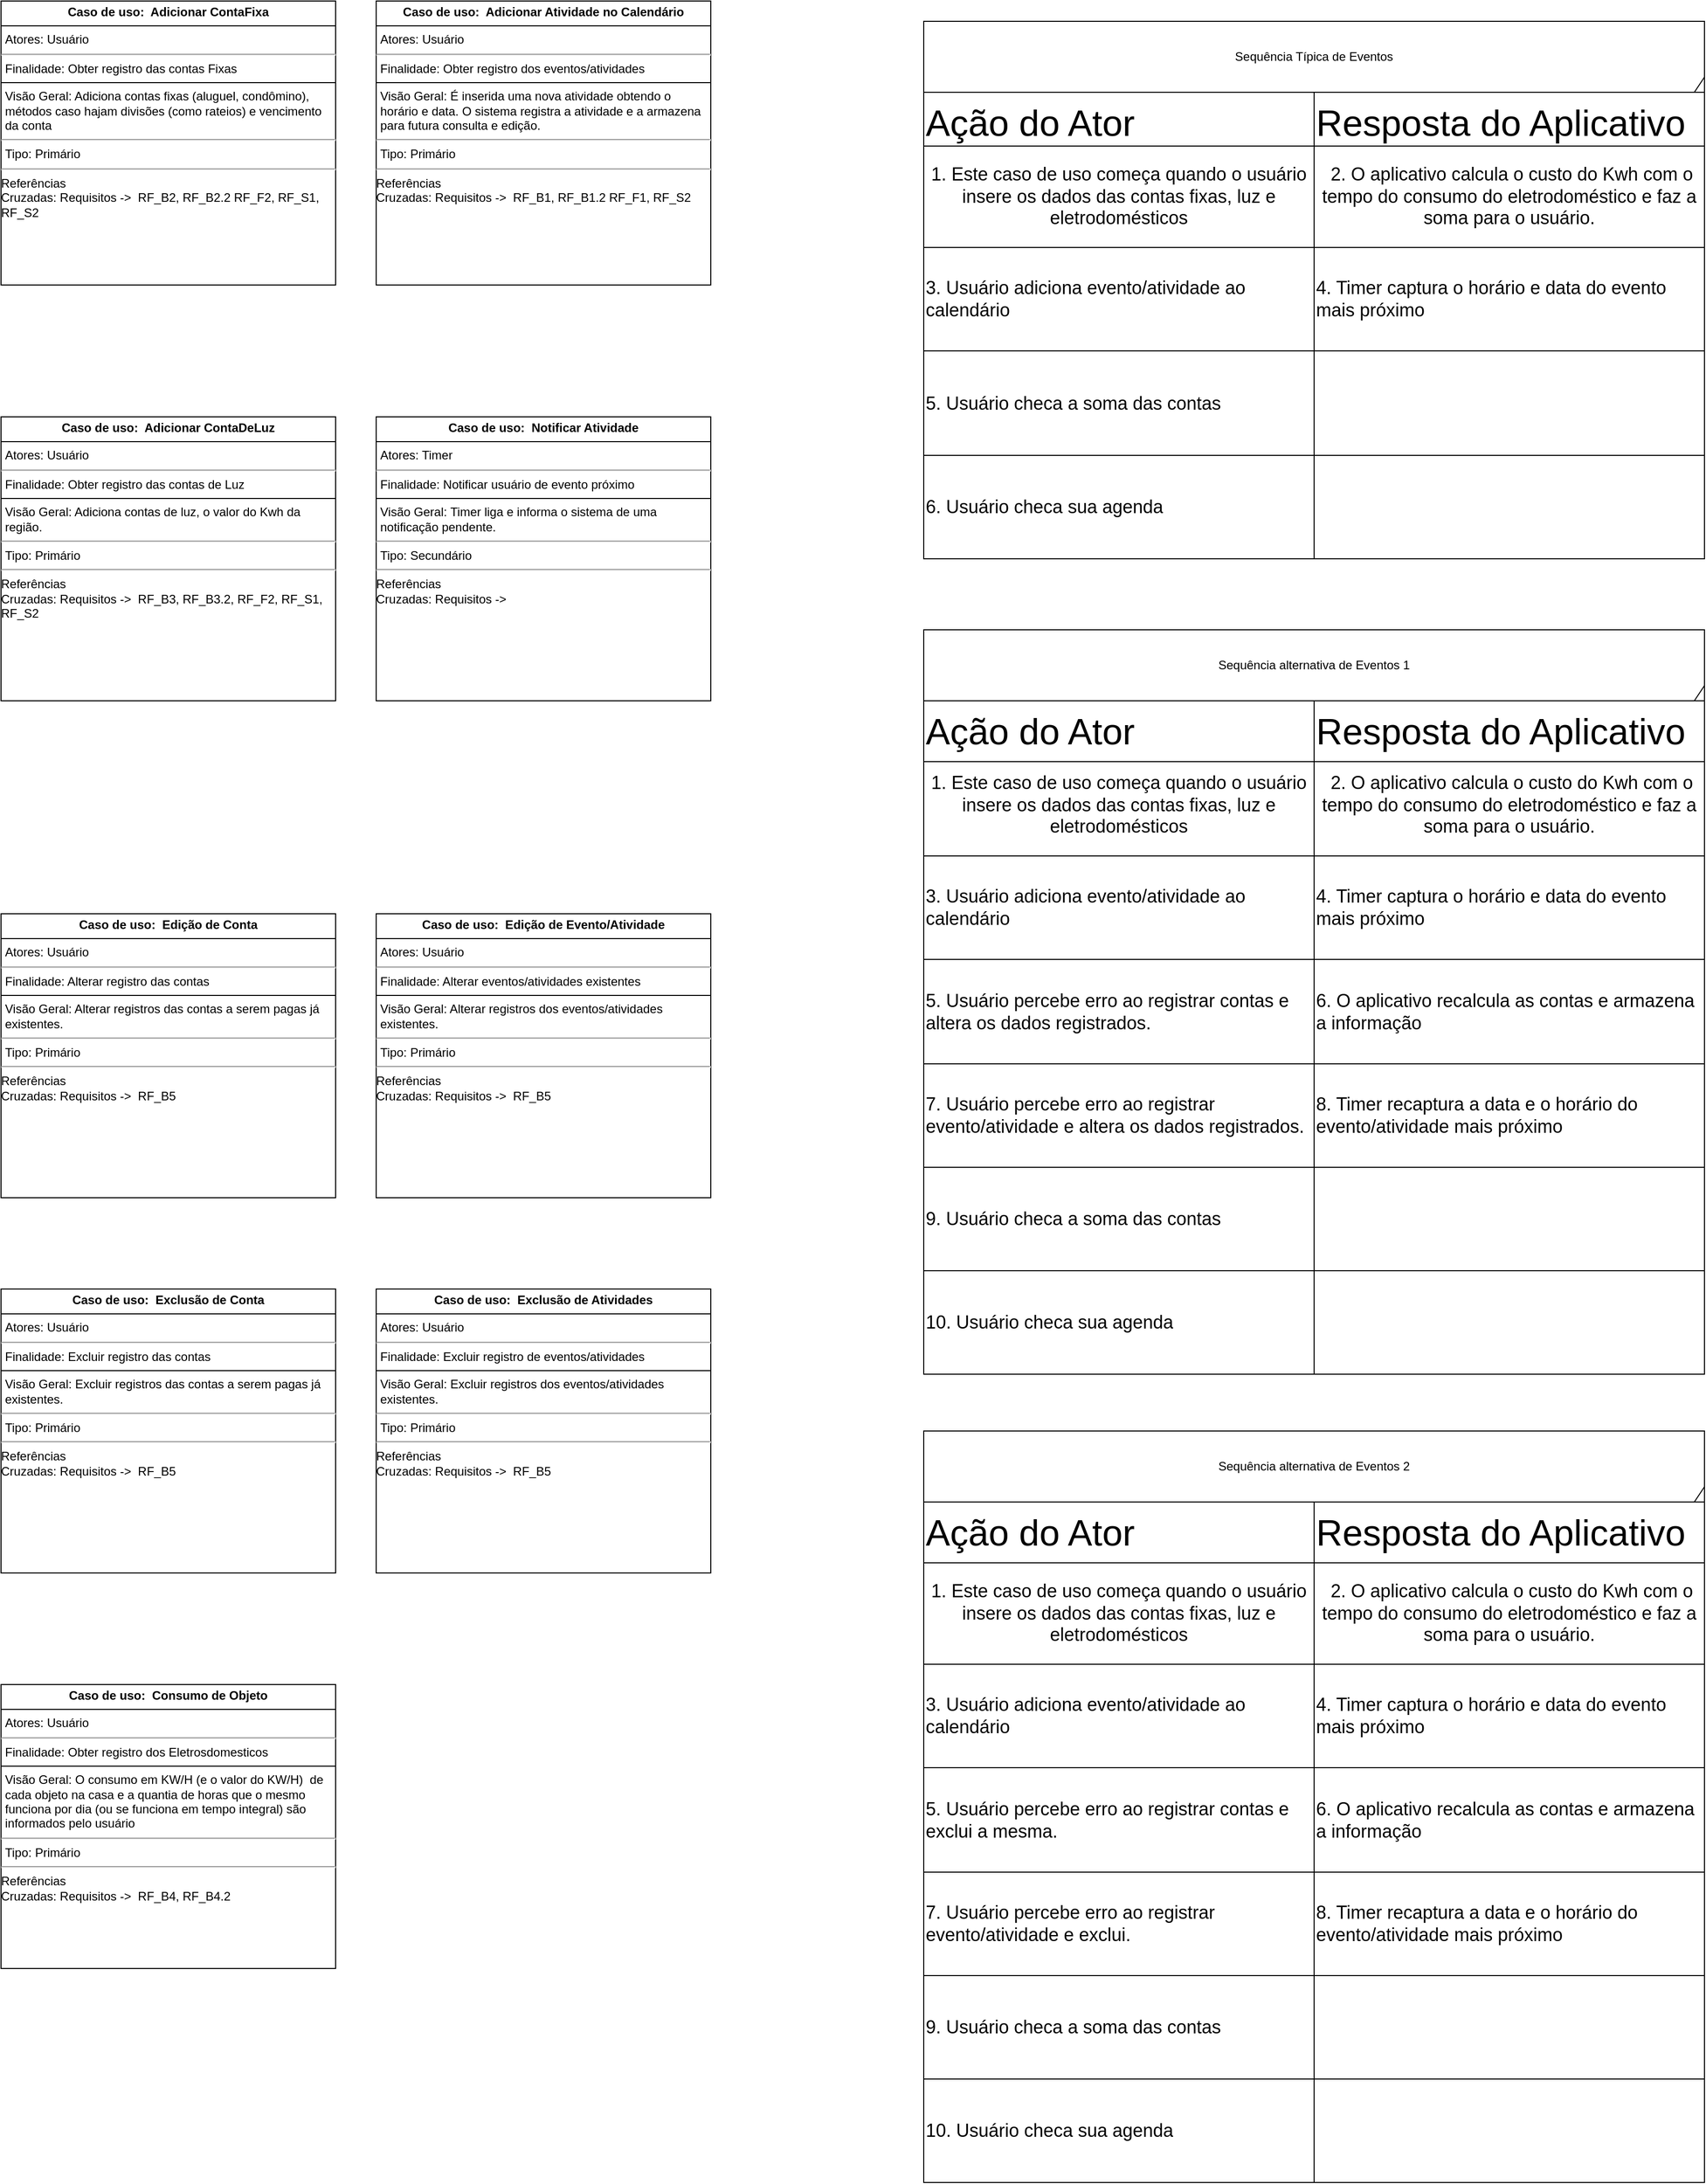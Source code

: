 <mxfile version="27.0.3">
  <diagram name="Página-1" id="kK9Q5x7Ul4syOyAzXMhQ">
    <mxGraphModel dx="1979" dy="1191" grid="1" gridSize="10" guides="1" tooltips="1" connect="1" arrows="1" fold="1" page="1" pageScale="1" pageWidth="1920" pageHeight="1200" math="0" shadow="0">
      <root>
        <mxCell id="0" />
        <mxCell id="1" parent="0" />
        <mxCell id="czN3PmELxrrif3z_Lymv-1" value="&lt;p style=&quot;margin:0px;margin-top:4px;text-align:center;&quot;&gt;&lt;b&gt;Caso de uso:&amp;nbsp; Exclusão de Atividades&lt;/b&gt;&lt;/p&gt;&lt;hr size=&quot;1&quot; style=&quot;border-style:solid;&quot;&gt;&lt;p style=&quot;margin:0px;margin-left:4px;&quot;&gt;Atores: Usuário&lt;/p&gt;&lt;hr id=&quot;null&quot;&gt;&lt;p style=&quot;margin:0px;margin-left:4px;&quot;&gt;Finalidade: Excluir registro de eventos/atividades&lt;/p&gt;&lt;hr size=&quot;1&quot; style=&quot;border-style:solid;&quot;&gt;&lt;p style=&quot;margin:0px;margin-left:4px;&quot;&gt;Visão Geral: Excluir&amp;nbsp;&lt;span style=&quot;background-color: transparent; color: light-dark(rgb(0, 0, 0), rgb(255, 255, 255));&quot;&gt;registros dos eventos/atividades existentes.&lt;/span&gt;&lt;/p&gt;&lt;hr id=&quot;null&quot;&gt;&lt;p style=&quot;margin:0px;margin-left:4px;&quot;&gt;Tipo: Primário&lt;/p&gt;&lt;hr id=&quot;null&quot;&gt;&lt;div&gt;Referências &lt;br&gt;Cruzadas: Requisitos -&amp;gt;&amp;nbsp; RF_B5&lt;/div&gt;&lt;div&gt;&lt;br&gt;&lt;/div&gt;" style="verticalAlign=top;align=left;overflow=fill;html=1;whiteSpace=wrap;" parent="1" vertex="1">
          <mxGeometry x="460" y="1340" width="330" height="280" as="geometry" />
        </mxCell>
        <mxCell id="czN3PmELxrrif3z_Lymv-2" value="&lt;p style=&quot;margin:0px;margin-top:4px;text-align:center;&quot;&gt;&lt;b&gt;Caso de uso:&amp;nbsp; Adicionar ContaFixa&lt;/b&gt;&lt;/p&gt;&lt;hr size=&quot;1&quot; style=&quot;border-style:solid;&quot;&gt;&lt;p style=&quot;margin:0px;margin-left:4px;&quot;&gt;Atores: Usuário&lt;/p&gt;&lt;hr id=&quot;null&quot;&gt;&lt;p style=&quot;margin:0px;margin-left:4px;&quot;&gt;Finalidade: Obter registro das contas Fixas&lt;/p&gt;&lt;hr size=&quot;1&quot; style=&quot;border-style:solid;&quot;&gt;&lt;p style=&quot;margin:0px;margin-left:4px;&quot;&gt;Visão Geral: Adiciona contas fixas (aluguel, condômino), métodos caso hajam divisões (como rateios) e vencimento da conta&lt;/p&gt;&lt;hr id=&quot;null&quot;&gt;&lt;p style=&quot;margin:0px;margin-left:4px;&quot;&gt;Tipo: Primário&lt;/p&gt;&lt;hr id=&quot;null&quot;&gt;&lt;div&gt;Referências &lt;br&gt;Cruzadas: Requisitos -&amp;gt;&amp;nbsp; RF_B2, RF_B2.2 RF_F2, RF_S1, RF_S2&lt;/div&gt;&lt;div&gt;&lt;br&gt;&lt;/div&gt;" style="verticalAlign=top;align=left;overflow=fill;html=1;whiteSpace=wrap;" parent="1" vertex="1">
          <mxGeometry x="90" y="70" width="330" height="280" as="geometry" />
        </mxCell>
        <mxCell id="czN3PmELxrrif3z_Lymv-3" value="&lt;p style=&quot;margin:0px;margin-top:4px;text-align:center;&quot;&gt;&lt;b&gt;Caso de uso:&amp;nbsp; Adicionar Atividade no Calendário&lt;/b&gt;&lt;/p&gt;&lt;hr size=&quot;1&quot; style=&quot;border-style:solid;&quot;&gt;&lt;p style=&quot;margin:0px;margin-left:4px;&quot;&gt;Atores: Usuário&lt;/p&gt;&lt;hr id=&quot;null&quot;&gt;&lt;p style=&quot;margin:0px;margin-left:4px;&quot;&gt;Finalidade: Obter registro dos eventos/atividades&lt;/p&gt;&lt;hr size=&quot;1&quot; style=&quot;border-style:solid;&quot;&gt;&lt;p style=&quot;margin:0px;margin-left:4px;&quot;&gt;Visão Geral:&amp;nbsp;&lt;span style=&quot;background-color: transparent; color: light-dark(rgb(0, 0, 0), rgb(255, 255, 255));&quot;&gt;É inserida uma nova atividade obtendo o horário e data. O sistema registra a atividade e a armazena para futura consulta e edição.&lt;/span&gt;&lt;/p&gt;&lt;hr id=&quot;null&quot;&gt;&lt;p style=&quot;margin:0px;margin-left:4px;&quot;&gt;Tipo: Primário&lt;/p&gt;&lt;hr id=&quot;null&quot;&gt;&lt;div&gt;Referências &lt;br&gt;Cruzadas: Requisitos -&amp;gt;&amp;nbsp; RF_B1, RF_B1.2 RF_F1, RF_S2&lt;/div&gt;&lt;div&gt;&lt;br&gt;&lt;/div&gt;" style="verticalAlign=top;align=left;overflow=fill;html=1;whiteSpace=wrap;" parent="1" vertex="1">
          <mxGeometry x="460" y="70" width="330" height="280" as="geometry" />
        </mxCell>
        <mxCell id="czN3PmELxrrif3z_Lymv-4" value="&lt;p style=&quot;margin:0px;margin-top:4px;text-align:center;&quot;&gt;&lt;b&gt;Caso de uso:&amp;nbsp; Adicionar ContaDeLuz&lt;/b&gt;&lt;/p&gt;&lt;hr size=&quot;1&quot; style=&quot;border-style:solid;&quot;&gt;&lt;p style=&quot;margin:0px;margin-left:4px;&quot;&gt;Atores: Usuário&lt;/p&gt;&lt;hr id=&quot;null&quot;&gt;&lt;p style=&quot;margin:0px;margin-left:4px;&quot;&gt;Finalidade: Obter registro das contas de Luz&lt;/p&gt;&lt;hr size=&quot;1&quot; style=&quot;border-style:solid;&quot;&gt;&lt;p style=&quot;margin:0px;margin-left:4px;&quot;&gt;Visão Geral: Adiciona contas de luz, o valor do Kwh da região.&lt;/p&gt;&lt;hr id=&quot;null&quot;&gt;&lt;p style=&quot;margin:0px;margin-left:4px;&quot;&gt;Tipo: Primário&lt;/p&gt;&lt;hr id=&quot;null&quot;&gt;&lt;div&gt;Referências &lt;br&gt;Cruzadas: Requisitos -&amp;gt;&amp;nbsp; RF_B3, RF_B3.2, RF_F2, RF_S1, RF_S2&lt;/div&gt;&lt;div&gt;&lt;br&gt;&lt;/div&gt;" style="verticalAlign=top;align=left;overflow=fill;html=1;whiteSpace=wrap;" parent="1" vertex="1">
          <mxGeometry x="90" y="480" width="330" height="280" as="geometry" />
        </mxCell>
        <mxCell id="czN3PmELxrrif3z_Lymv-5" value="&lt;p style=&quot;margin:0px;margin-top:4px;text-align:center;&quot;&gt;&lt;b&gt;Caso de uso:&amp;nbsp; Consumo de Objeto&lt;/b&gt;&lt;/p&gt;&lt;hr size=&quot;1&quot; style=&quot;border-style:solid;&quot;&gt;&lt;p style=&quot;margin:0px;margin-left:4px;&quot;&gt;Atores: Usuário&lt;/p&gt;&lt;hr id=&quot;null&quot;&gt;&lt;p style=&quot;margin:0px;margin-left:4px;&quot;&gt;Finalidade: Obter registro dos Eletrosdomesticos&lt;/p&gt;&lt;hr size=&quot;1&quot; style=&quot;border-style:solid;&quot;&gt;&lt;p style=&quot;margin:0px;margin-left:4px;&quot;&gt;Visão Geral:&lt;span style=&quot;background-color: transparent; color: light-dark(rgb(0, 0, 0), rgb(255, 255, 255));&quot;&gt;&amp;nbsp;&lt;/span&gt;&lt;span style=&quot;background-color: transparent; color: light-dark(rgb(0, 0, 0), rgb(255, 255, 255));&quot;&gt;O consumo em KW/H (e o valor do KW/H)&amp;nbsp; de cada objeto na casa e a quantia de horas que o mesmo funciona por dia (ou se funciona em tempo integral) são informados pelo usuário&lt;/span&gt;&lt;/p&gt;&lt;hr id=&quot;null&quot;&gt;&lt;p style=&quot;margin:0px;margin-left:4px;&quot;&gt;Tipo: Primário&lt;/p&gt;&lt;hr id=&quot;null&quot;&gt;&lt;div&gt;Referências &lt;br&gt;Cruzadas: Requisitos -&amp;gt;&amp;nbsp; RF_B4, RF_B4.2&lt;/div&gt;&lt;div&gt;&lt;br&gt;&lt;/div&gt;" style="verticalAlign=top;align=left;overflow=fill;html=1;whiteSpace=wrap;" parent="1" vertex="1">
          <mxGeometry x="90" y="1730" width="330" height="280" as="geometry" />
        </mxCell>
        <mxCell id="czN3PmELxrrif3z_Lymv-6" value="&lt;p style=&quot;margin:0px;margin-top:4px;text-align:center;&quot;&gt;&lt;b&gt;Caso de uso:&amp;nbsp; Edição de Conta&lt;/b&gt;&lt;/p&gt;&lt;hr size=&quot;1&quot; style=&quot;border-style:solid;&quot;&gt;&lt;p style=&quot;margin:0px;margin-left:4px;&quot;&gt;Atores: Usuário&lt;/p&gt;&lt;hr id=&quot;null&quot;&gt;&lt;p style=&quot;margin:0px;margin-left:4px;&quot;&gt;Finalidade: Alterar registro das contas&lt;/p&gt;&lt;hr size=&quot;1&quot; style=&quot;border-style:solid;&quot;&gt;&lt;p style=&quot;margin:0px;margin-left:4px;&quot;&gt;Visão Geral: Alterar registros das contas a serem pagas já existentes.&lt;/p&gt;&lt;hr id=&quot;null&quot;&gt;&lt;p style=&quot;margin:0px;margin-left:4px;&quot;&gt;Tipo: Primário&lt;/p&gt;&lt;hr id=&quot;null&quot;&gt;&lt;div&gt;Referências &lt;br&gt;Cruzadas: Requisitos -&amp;gt;&amp;nbsp; RF_B5&lt;/div&gt;&lt;div&gt;&lt;br&gt;&lt;/div&gt;" style="verticalAlign=top;align=left;overflow=fill;html=1;whiteSpace=wrap;" parent="1" vertex="1">
          <mxGeometry x="90" y="970" width="330" height="280" as="geometry" />
        </mxCell>
        <mxCell id="czN3PmELxrrif3z_Lymv-7" value="&lt;p style=&quot;margin:0px;margin-top:4px;text-align:center;&quot;&gt;&lt;b&gt;Caso de uso:&amp;nbsp; Edição de Evento/Atividade&lt;/b&gt;&lt;/p&gt;&lt;hr size=&quot;1&quot; style=&quot;border-style:solid;&quot;&gt;&lt;p style=&quot;margin:0px;margin-left:4px;&quot;&gt;Atores: Usuário&lt;/p&gt;&lt;hr id=&quot;null&quot;&gt;&lt;p style=&quot;margin:0px;margin-left:4px;&quot;&gt;Finalidade: Alterar eventos/atividades existentes&lt;/p&gt;&lt;hr size=&quot;1&quot; style=&quot;border-style:solid;&quot;&gt;&lt;p style=&quot;margin:0px;margin-left:4px;&quot;&gt;Visão Geral: Alterar registros dos eventos/atividades existentes.&lt;/p&gt;&lt;hr id=&quot;null&quot;&gt;&lt;p style=&quot;margin:0px;margin-left:4px;&quot;&gt;Tipo: Primário&lt;/p&gt;&lt;hr id=&quot;null&quot;&gt;&lt;div&gt;Referências &lt;br&gt;Cruzadas: Requisitos -&amp;gt;&amp;nbsp; RF_B5&lt;/div&gt;&lt;div&gt;&lt;br&gt;&lt;/div&gt;" style="verticalAlign=top;align=left;overflow=fill;html=1;whiteSpace=wrap;" parent="1" vertex="1">
          <mxGeometry x="460" y="970" width="330" height="280" as="geometry" />
        </mxCell>
        <mxCell id="czN3PmELxrrif3z_Lymv-8" value="&lt;p style=&quot;margin:0px;margin-top:4px;text-align:center;&quot;&gt;&lt;b&gt;Caso de uso:&amp;nbsp; Exclusão de Conta&lt;/b&gt;&lt;/p&gt;&lt;hr size=&quot;1&quot; style=&quot;border-style:solid;&quot;&gt;&lt;p style=&quot;margin:0px;margin-left:4px;&quot;&gt;Atores: Usuário&lt;/p&gt;&lt;hr id=&quot;null&quot;&gt;&lt;p style=&quot;margin:0px;margin-left:4px;&quot;&gt;Finalidade: Excluir registro das contas&lt;/p&gt;&lt;hr size=&quot;1&quot; style=&quot;border-style:solid;&quot;&gt;&lt;p style=&quot;margin:0px;margin-left:4px;&quot;&gt;Visão Geral: Excluir registros das contas a serem pagas já existentes.&lt;/p&gt;&lt;hr id=&quot;null&quot;&gt;&lt;p style=&quot;margin:0px;margin-left:4px;&quot;&gt;Tipo: Primário&lt;/p&gt;&lt;hr id=&quot;null&quot;&gt;&lt;div&gt;Referências &lt;br&gt;Cruzadas: Requisitos -&amp;gt;&amp;nbsp; RF_B5&lt;/div&gt;&lt;div&gt;&lt;br&gt;&lt;/div&gt;" style="verticalAlign=top;align=left;overflow=fill;html=1;whiteSpace=wrap;" parent="1" vertex="1">
          <mxGeometry x="90" y="1340" width="330" height="280" as="geometry" />
        </mxCell>
        <mxCell id="TaJFN8cOOA2_DRdMaHoU-13" value="&lt;p style=&quot;margin:0px;margin-top:4px;text-align:center;&quot;&gt;&lt;b&gt;Caso de uso:&amp;nbsp; Notificar Atividade&lt;/b&gt;&lt;/p&gt;&lt;hr size=&quot;1&quot; style=&quot;border-style:solid;&quot;&gt;&lt;p style=&quot;margin:0px;margin-left:4px;&quot;&gt;Atores: Timer&lt;/p&gt;&lt;hr id=&quot;null&quot;&gt;&lt;p style=&quot;margin:0px;margin-left:4px;&quot;&gt;Finalidade: Notificar usuário de evento próximo&lt;/p&gt;&lt;hr size=&quot;1&quot; style=&quot;border-style:solid;&quot;&gt;&lt;p style=&quot;margin:0px;margin-left:4px;&quot;&gt;Visão Geral:&amp;nbsp;&lt;span style=&quot;background-color: transparent; color: light-dark(rgb(0, 0, 0), rgb(255, 255, 255));&quot;&gt;Timer liga e informa o sistema de uma notificação pendente.&lt;/span&gt;&lt;/p&gt;&lt;hr id=&quot;null&quot;&gt;&lt;p style=&quot;margin:0px;margin-left:4px;&quot;&gt;Tipo: Secundário&lt;/p&gt;&lt;hr id=&quot;null&quot;&gt;&lt;div&gt;Referências &lt;br&gt;Cruzadas: Requisitos -&amp;gt;&amp;nbsp;&amp;nbsp;&lt;/div&gt;&lt;div&gt;&lt;br&gt;&lt;/div&gt;" style="verticalAlign=top;align=left;overflow=fill;html=1;whiteSpace=wrap;" vertex="1" parent="1">
          <mxGeometry x="460" y="480" width="330" height="280" as="geometry" />
        </mxCell>
        <mxCell id="TaJFN8cOOA2_DRdMaHoU-19" value="Sequência Típica de Eventos" style="shape=umlFrame;whiteSpace=wrap;html=1;pointerEvents=0;width=770;height=70;" vertex="1" parent="1">
          <mxGeometry x="1000" y="90" width="770" height="530" as="geometry" />
        </mxCell>
        <mxCell id="TaJFN8cOOA2_DRdMaHoU-20" value="" style="whiteSpace=wrap;html=1;align=left;" vertex="1" parent="1">
          <mxGeometry x="1000" y="160" width="770" height="460" as="geometry" />
        </mxCell>
        <mxCell id="TaJFN8cOOA2_DRdMaHoU-34" value="" style="shape=table;startSize=0;container=1;collapsible=0;childLayout=tableLayout;" vertex="1" parent="1">
          <mxGeometry x="1000" y="160" width="770" height="60" as="geometry" />
        </mxCell>
        <mxCell id="TaJFN8cOOA2_DRdMaHoU-35" value="" style="shape=tableRow;horizontal=0;startSize=0;swimlaneHead=0;swimlaneBody=0;strokeColor=inherit;top=0;left=0;bottom=0;right=0;collapsible=0;dropTarget=0;fillColor=none;points=[[0,0.5],[1,0.5]];portConstraint=eastwest;" vertex="1" parent="TaJFN8cOOA2_DRdMaHoU-34">
          <mxGeometry width="770" height="60" as="geometry" />
        </mxCell>
        <mxCell id="TaJFN8cOOA2_DRdMaHoU-36" value="&lt;font style=&quot;font-size: 36px;&quot;&gt;Ação do Ator&lt;/font&gt;" style="shape=partialRectangle;html=1;whiteSpace=wrap;connectable=0;strokeColor=inherit;overflow=hidden;fillColor=none;top=0;left=0;bottom=0;right=0;pointerEvents=1;align=left;" vertex="1" parent="TaJFN8cOOA2_DRdMaHoU-35">
          <mxGeometry width="385" height="60" as="geometry">
            <mxRectangle width="385" height="60" as="alternateBounds" />
          </mxGeometry>
        </mxCell>
        <mxCell id="TaJFN8cOOA2_DRdMaHoU-37" value="&lt;font style=&quot;font-size: 36px;&quot;&gt;Resposta do Aplicativo&lt;/font&gt;" style="shape=partialRectangle;html=1;whiteSpace=wrap;connectable=0;strokeColor=inherit;overflow=hidden;fillColor=none;top=0;left=0;bottom=0;right=0;pointerEvents=1;align=left;" vertex="1" parent="TaJFN8cOOA2_DRdMaHoU-35">
          <mxGeometry x="385" width="385" height="60" as="geometry">
            <mxRectangle width="385" height="60" as="alternateBounds" />
          </mxGeometry>
        </mxCell>
        <mxCell id="TaJFN8cOOA2_DRdMaHoU-21" value="" style="shape=table;startSize=0;container=1;collapsible=0;childLayout=tableLayout;labelPosition=center;verticalLabelPosition=middle;align=center;verticalAlign=middle;" vertex="1" parent="1">
          <mxGeometry x="1000" y="213" width="770" height="407" as="geometry" />
        </mxCell>
        <mxCell id="TaJFN8cOOA2_DRdMaHoU-22" value="" style="shape=tableRow;horizontal=0;startSize=0;swimlaneHead=0;swimlaneBody=0;strokeColor=inherit;top=0;left=0;bottom=0;right=0;collapsible=0;dropTarget=0;fillColor=none;points=[[0,0.5],[1,0.5]];portConstraint=eastwest;" vertex="1" parent="TaJFN8cOOA2_DRdMaHoU-21">
          <mxGeometry width="770" height="100" as="geometry" />
        </mxCell>
        <mxCell id="TaJFN8cOOA2_DRdMaHoU-23" value="&lt;font&gt;1. Este caso de uso começa quando o usuário insere os dados das contas fixas, luz e eletrodomésticos&lt;/font&gt;" style="shape=partialRectangle;html=1;whiteSpace=wrap;connectable=0;strokeColor=inherit;overflow=hidden;fillColor=none;top=0;left=0;bottom=0;right=0;pointerEvents=1;align=center;fontSize=18;labelPosition=center;verticalLabelPosition=middle;verticalAlign=middle;" vertex="1" parent="TaJFN8cOOA2_DRdMaHoU-22">
          <mxGeometry width="385" height="100" as="geometry">
            <mxRectangle width="385" height="100" as="alternateBounds" />
          </mxGeometry>
        </mxCell>
        <mxCell id="TaJFN8cOOA2_DRdMaHoU-24" value="&lt;font&gt;&amp;nbsp;2. O aplicativo calcula o custo do Kwh com o tempo do consumo do eletrodoméstico e faz a soma para o usuário.&lt;/font&gt;" style="shape=partialRectangle;html=1;whiteSpace=wrap;connectable=0;strokeColor=inherit;overflow=hidden;fillColor=none;top=0;left=0;bottom=0;right=0;pointerEvents=1;align=center;fontSize=18;labelPosition=center;verticalLabelPosition=middle;verticalAlign=middle;" vertex="1" parent="TaJFN8cOOA2_DRdMaHoU-22">
          <mxGeometry x="385" width="385" height="100" as="geometry">
            <mxRectangle width="385" height="100" as="alternateBounds" />
          </mxGeometry>
        </mxCell>
        <mxCell id="TaJFN8cOOA2_DRdMaHoU-25" value="" style="shape=tableRow;horizontal=0;startSize=0;swimlaneHead=0;swimlaneBody=0;strokeColor=inherit;top=0;left=0;bottom=0;right=0;collapsible=0;dropTarget=0;fillColor=none;points=[[0,0.5],[1,0.5]];portConstraint=eastwest;fontSize=18;" vertex="1" parent="TaJFN8cOOA2_DRdMaHoU-21">
          <mxGeometry y="100" width="770" height="102" as="geometry" />
        </mxCell>
        <mxCell id="TaJFN8cOOA2_DRdMaHoU-26" value="3. Usuário adiciona evento/atividade ao calendário" style="shape=partialRectangle;html=1;whiteSpace=wrap;connectable=0;strokeColor=inherit;overflow=hidden;fillColor=none;top=0;left=0;bottom=0;right=0;pointerEvents=1;align=left;labelPosition=center;verticalLabelPosition=middle;verticalAlign=middle;fontSize=18;" vertex="1" parent="TaJFN8cOOA2_DRdMaHoU-25">
          <mxGeometry width="385" height="102" as="geometry">
            <mxRectangle width="385" height="102" as="alternateBounds" />
          </mxGeometry>
        </mxCell>
        <mxCell id="TaJFN8cOOA2_DRdMaHoU-27" value="4. Timer captura o horário e data do evento mais próximo" style="shape=partialRectangle;html=1;whiteSpace=wrap;connectable=0;strokeColor=inherit;overflow=hidden;fillColor=none;top=0;left=0;bottom=0;right=0;pointerEvents=1;fontSize=18;align=left;labelPosition=center;verticalLabelPosition=middle;verticalAlign=middle;" vertex="1" parent="TaJFN8cOOA2_DRdMaHoU-25">
          <mxGeometry x="385" width="385" height="102" as="geometry">
            <mxRectangle width="385" height="102" as="alternateBounds" />
          </mxGeometry>
        </mxCell>
        <mxCell id="TaJFN8cOOA2_DRdMaHoU-28" value="" style="shape=tableRow;horizontal=0;startSize=0;swimlaneHead=0;swimlaneBody=0;strokeColor=inherit;top=0;left=0;bottom=0;right=0;collapsible=0;dropTarget=0;fillColor=none;points=[[0,0.5],[1,0.5]];portConstraint=eastwest;" vertex="1" parent="TaJFN8cOOA2_DRdMaHoU-21">
          <mxGeometry y="202" width="770" height="103" as="geometry" />
        </mxCell>
        <mxCell id="TaJFN8cOOA2_DRdMaHoU-29" value="5. Usuário checa a soma das contas" style="shape=partialRectangle;html=1;whiteSpace=wrap;connectable=0;strokeColor=inherit;overflow=hidden;fillColor=none;top=0;left=0;bottom=0;right=0;pointerEvents=1;fontSize=18;align=left;labelPosition=center;verticalLabelPosition=middle;verticalAlign=middle;" vertex="1" parent="TaJFN8cOOA2_DRdMaHoU-28">
          <mxGeometry width="385" height="103" as="geometry">
            <mxRectangle width="385" height="103" as="alternateBounds" />
          </mxGeometry>
        </mxCell>
        <mxCell id="TaJFN8cOOA2_DRdMaHoU-30" value="" style="shape=partialRectangle;html=1;whiteSpace=wrap;connectable=0;strokeColor=inherit;overflow=hidden;fillColor=none;top=0;left=0;bottom=0;right=0;pointerEvents=1;fontSize=18;align=center;labelPosition=center;verticalLabelPosition=middle;verticalAlign=middle;" vertex="1" parent="TaJFN8cOOA2_DRdMaHoU-28">
          <mxGeometry x="385" width="385" height="103" as="geometry">
            <mxRectangle width="385" height="103" as="alternateBounds" />
          </mxGeometry>
        </mxCell>
        <mxCell id="TaJFN8cOOA2_DRdMaHoU-31" value="" style="shape=tableRow;horizontal=0;startSize=0;swimlaneHead=0;swimlaneBody=0;strokeColor=inherit;top=0;left=0;bottom=0;right=0;collapsible=0;dropTarget=0;fillColor=none;points=[[0,0.5],[1,0.5]];portConstraint=eastwest;" vertex="1" parent="TaJFN8cOOA2_DRdMaHoU-21">
          <mxGeometry y="305" width="770" height="102" as="geometry" />
        </mxCell>
        <mxCell id="TaJFN8cOOA2_DRdMaHoU-32" value="6. Usuário checa sua agenda" style="shape=partialRectangle;html=1;whiteSpace=wrap;connectable=0;strokeColor=inherit;overflow=hidden;fillColor=none;top=0;left=0;bottom=0;right=0;pointerEvents=1;fontSize=18;align=left;labelPosition=center;verticalLabelPosition=middle;verticalAlign=middle;" vertex="1" parent="TaJFN8cOOA2_DRdMaHoU-31">
          <mxGeometry width="385" height="102" as="geometry">
            <mxRectangle width="385" height="102" as="alternateBounds" />
          </mxGeometry>
        </mxCell>
        <mxCell id="TaJFN8cOOA2_DRdMaHoU-33" value="" style="shape=partialRectangle;html=1;whiteSpace=wrap;connectable=0;strokeColor=inherit;overflow=hidden;fillColor=none;top=0;left=0;bottom=0;right=0;pointerEvents=1;fontSize=18;align=center;labelPosition=center;verticalLabelPosition=middle;verticalAlign=middle;" vertex="1" parent="TaJFN8cOOA2_DRdMaHoU-31">
          <mxGeometry x="385" width="385" height="102" as="geometry">
            <mxRectangle width="385" height="102" as="alternateBounds" />
          </mxGeometry>
        </mxCell>
        <mxCell id="TaJFN8cOOA2_DRdMaHoU-38" value="Sequência alternativa de Eventos 1" style="shape=umlFrame;whiteSpace=wrap;html=1;pointerEvents=0;width=770;height=70;" vertex="1" parent="1">
          <mxGeometry x="1000" y="690" width="770" height="530" as="geometry" />
        </mxCell>
        <mxCell id="TaJFN8cOOA2_DRdMaHoU-39" value="" style="shape=table;startSize=0;container=1;collapsible=0;childLayout=tableLayout;labelPosition=center;verticalLabelPosition=middle;align=left;verticalAlign=middle;" vertex="1" parent="1">
          <mxGeometry x="1000" y="813" width="770" height="611" as="geometry" />
        </mxCell>
        <mxCell id="TaJFN8cOOA2_DRdMaHoU-40" value="" style="shape=tableRow;horizontal=0;startSize=0;swimlaneHead=0;swimlaneBody=0;strokeColor=inherit;top=0;left=0;bottom=0;right=0;collapsible=0;dropTarget=0;fillColor=none;points=[[0,0.5],[1,0.5]];portConstraint=eastwest;" vertex="1" parent="TaJFN8cOOA2_DRdMaHoU-39">
          <mxGeometry width="770" height="100" as="geometry" />
        </mxCell>
        <mxCell id="TaJFN8cOOA2_DRdMaHoU-41" value="&lt;font&gt;1. Este caso de uso começa quando o usuário insere os dados das contas fixas, luz e eletrodomésticos&lt;/font&gt;" style="shape=partialRectangle;html=1;whiteSpace=wrap;connectable=0;strokeColor=inherit;overflow=hidden;fillColor=none;top=0;left=0;bottom=0;right=0;pointerEvents=1;align=center;fontSize=18;labelPosition=center;verticalLabelPosition=middle;verticalAlign=middle;" vertex="1" parent="TaJFN8cOOA2_DRdMaHoU-40">
          <mxGeometry width="385" height="100" as="geometry">
            <mxRectangle width="385" height="100" as="alternateBounds" />
          </mxGeometry>
        </mxCell>
        <mxCell id="TaJFN8cOOA2_DRdMaHoU-42" value="&lt;font&gt;&amp;nbsp;2. O aplicativo calcula o custo do Kwh com o tempo do consumo do eletrodoméstico e faz a soma para o usuário.&lt;/font&gt;" style="shape=partialRectangle;html=1;whiteSpace=wrap;connectable=0;strokeColor=inherit;overflow=hidden;fillColor=none;top=0;left=0;bottom=0;right=0;pointerEvents=1;align=center;fontSize=18;labelPosition=center;verticalLabelPosition=middle;verticalAlign=middle;" vertex="1" parent="TaJFN8cOOA2_DRdMaHoU-40">
          <mxGeometry x="385" width="385" height="100" as="geometry">
            <mxRectangle width="385" height="100" as="alternateBounds" />
          </mxGeometry>
        </mxCell>
        <mxCell id="TaJFN8cOOA2_DRdMaHoU-43" value="" style="shape=tableRow;horizontal=0;startSize=0;swimlaneHead=0;swimlaneBody=0;strokeColor=inherit;top=0;left=0;bottom=0;right=0;collapsible=0;dropTarget=0;fillColor=none;points=[[0,0.5],[1,0.5]];portConstraint=eastwest;fontSize=18;" vertex="1" parent="TaJFN8cOOA2_DRdMaHoU-39">
          <mxGeometry y="100" width="770" height="102" as="geometry" />
        </mxCell>
        <mxCell id="TaJFN8cOOA2_DRdMaHoU-44" value="3. Usuário adiciona evento/atividade ao calendário" style="shape=partialRectangle;html=1;whiteSpace=wrap;connectable=0;strokeColor=inherit;overflow=hidden;fillColor=none;top=0;left=0;bottom=0;right=0;pointerEvents=1;align=left;labelPosition=center;verticalLabelPosition=middle;verticalAlign=middle;fontSize=18;" vertex="1" parent="TaJFN8cOOA2_DRdMaHoU-43">
          <mxGeometry width="385" height="102" as="geometry">
            <mxRectangle width="385" height="102" as="alternateBounds" />
          </mxGeometry>
        </mxCell>
        <mxCell id="TaJFN8cOOA2_DRdMaHoU-45" value="4. Timer captura o horário e data do evento mais próximo" style="shape=partialRectangle;html=1;whiteSpace=wrap;connectable=0;strokeColor=inherit;overflow=hidden;fillColor=none;top=0;left=0;bottom=0;right=0;pointerEvents=1;fontSize=18;align=left;labelPosition=center;verticalLabelPosition=middle;verticalAlign=middle;" vertex="1" parent="TaJFN8cOOA2_DRdMaHoU-43">
          <mxGeometry x="385" width="385" height="102" as="geometry">
            <mxRectangle width="385" height="102" as="alternateBounds" />
          </mxGeometry>
        </mxCell>
        <mxCell id="TaJFN8cOOA2_DRdMaHoU-46" value="" style="shape=tableRow;horizontal=0;startSize=0;swimlaneHead=0;swimlaneBody=0;strokeColor=inherit;top=0;left=0;bottom=0;right=0;collapsible=0;dropTarget=0;fillColor=none;points=[[0,0.5],[1,0.5]];portConstraint=eastwest;" vertex="1" parent="TaJFN8cOOA2_DRdMaHoU-39">
          <mxGeometry y="202" width="770" height="103" as="geometry" />
        </mxCell>
        <mxCell id="TaJFN8cOOA2_DRdMaHoU-47" value="5. Usuário percebe erro ao registrar contas e altera os dados registrados." style="shape=partialRectangle;html=1;whiteSpace=wrap;connectable=0;strokeColor=inherit;overflow=hidden;fillColor=none;top=0;left=0;bottom=0;right=0;pointerEvents=1;fontSize=18;align=left;labelPosition=center;verticalLabelPosition=middle;verticalAlign=middle;" vertex="1" parent="TaJFN8cOOA2_DRdMaHoU-46">
          <mxGeometry width="385" height="103" as="geometry">
            <mxRectangle width="385" height="103" as="alternateBounds" />
          </mxGeometry>
        </mxCell>
        <mxCell id="TaJFN8cOOA2_DRdMaHoU-48" value="6. O aplicativo recalcula as contas e armazena a informação" style="shape=partialRectangle;html=1;whiteSpace=wrap;connectable=0;strokeColor=inherit;overflow=hidden;fillColor=none;top=0;left=0;bottom=0;right=0;pointerEvents=1;fontSize=18;align=left;labelPosition=center;verticalLabelPosition=middle;verticalAlign=middle;" vertex="1" parent="TaJFN8cOOA2_DRdMaHoU-46">
          <mxGeometry x="385" width="385" height="103" as="geometry">
            <mxRectangle width="385" height="103" as="alternateBounds" />
          </mxGeometry>
        </mxCell>
        <mxCell id="TaJFN8cOOA2_DRdMaHoU-49" value="" style="shape=tableRow;horizontal=0;startSize=0;swimlaneHead=0;swimlaneBody=0;strokeColor=inherit;top=0;left=0;bottom=0;right=0;collapsible=0;dropTarget=0;fillColor=none;points=[[0,0.5],[1,0.5]];portConstraint=eastwest;" vertex="1" parent="TaJFN8cOOA2_DRdMaHoU-39">
          <mxGeometry y="305" width="770" height="102" as="geometry" />
        </mxCell>
        <mxCell id="TaJFN8cOOA2_DRdMaHoU-50" value="7. Usuário percebe erro ao registrar evento/atividade e altera os dados registrados." style="shape=partialRectangle;html=1;whiteSpace=wrap;connectable=0;strokeColor=inherit;overflow=hidden;fillColor=none;top=0;left=0;bottom=0;right=0;pointerEvents=1;fontSize=18;align=left;labelPosition=center;verticalLabelPosition=middle;verticalAlign=middle;" vertex="1" parent="TaJFN8cOOA2_DRdMaHoU-49">
          <mxGeometry width="385" height="102" as="geometry">
            <mxRectangle width="385" height="102" as="alternateBounds" />
          </mxGeometry>
        </mxCell>
        <mxCell id="TaJFN8cOOA2_DRdMaHoU-51" value="8. Timer recaptura a data e o horário do evento/atividade mais próximo" style="shape=partialRectangle;html=1;whiteSpace=wrap;connectable=0;strokeColor=inherit;overflow=hidden;fillColor=none;top=0;left=0;bottom=0;right=0;pointerEvents=1;fontSize=18;align=left;labelPosition=center;verticalLabelPosition=middle;verticalAlign=middle;" vertex="1" parent="TaJFN8cOOA2_DRdMaHoU-49">
          <mxGeometry x="385" width="385" height="102" as="geometry">
            <mxRectangle width="385" height="102" as="alternateBounds" />
          </mxGeometry>
        </mxCell>
        <mxCell id="TaJFN8cOOA2_DRdMaHoU-60" style="shape=tableRow;horizontal=0;startSize=0;swimlaneHead=0;swimlaneBody=0;strokeColor=inherit;top=0;left=0;bottom=0;right=0;collapsible=0;dropTarget=0;fillColor=none;points=[[0,0.5],[1,0.5]];portConstraint=eastwest;" vertex="1" parent="TaJFN8cOOA2_DRdMaHoU-39">
          <mxGeometry y="407" width="770" height="102" as="geometry" />
        </mxCell>
        <mxCell id="TaJFN8cOOA2_DRdMaHoU-61" value="9. Usuário checa a soma das contas" style="shape=partialRectangle;html=1;whiteSpace=wrap;connectable=0;strokeColor=inherit;overflow=hidden;fillColor=none;top=0;left=0;bottom=0;right=0;pointerEvents=1;fontSize=18;align=left;labelPosition=center;verticalLabelPosition=middle;verticalAlign=middle;" vertex="1" parent="TaJFN8cOOA2_DRdMaHoU-60">
          <mxGeometry width="385" height="102" as="geometry">
            <mxRectangle width="385" height="102" as="alternateBounds" />
          </mxGeometry>
        </mxCell>
        <mxCell id="TaJFN8cOOA2_DRdMaHoU-62" style="shape=partialRectangle;html=1;whiteSpace=wrap;connectable=0;strokeColor=inherit;overflow=hidden;fillColor=none;top=0;left=0;bottom=0;right=0;pointerEvents=1;fontSize=18;align=left;labelPosition=center;verticalLabelPosition=middle;verticalAlign=middle;" vertex="1" parent="TaJFN8cOOA2_DRdMaHoU-60">
          <mxGeometry x="385" width="385" height="102" as="geometry">
            <mxRectangle width="385" height="102" as="alternateBounds" />
          </mxGeometry>
        </mxCell>
        <mxCell id="TaJFN8cOOA2_DRdMaHoU-63" style="shape=tableRow;horizontal=0;startSize=0;swimlaneHead=0;swimlaneBody=0;strokeColor=inherit;top=0;left=0;bottom=0;right=0;collapsible=0;dropTarget=0;fillColor=none;points=[[0,0.5],[1,0.5]];portConstraint=eastwest;" vertex="1" parent="TaJFN8cOOA2_DRdMaHoU-39">
          <mxGeometry y="509" width="770" height="102" as="geometry" />
        </mxCell>
        <mxCell id="TaJFN8cOOA2_DRdMaHoU-64" value="10. Usuário checa sua agenda" style="shape=partialRectangle;html=1;whiteSpace=wrap;connectable=0;strokeColor=inherit;overflow=hidden;fillColor=none;top=0;left=0;bottom=0;right=0;pointerEvents=1;fontSize=18;align=left;labelPosition=center;verticalLabelPosition=middle;verticalAlign=middle;" vertex="1" parent="TaJFN8cOOA2_DRdMaHoU-63">
          <mxGeometry width="385" height="102" as="geometry">
            <mxRectangle width="385" height="102" as="alternateBounds" />
          </mxGeometry>
        </mxCell>
        <mxCell id="TaJFN8cOOA2_DRdMaHoU-65" style="shape=partialRectangle;html=1;whiteSpace=wrap;connectable=0;strokeColor=inherit;overflow=hidden;fillColor=none;top=0;left=0;bottom=0;right=0;pointerEvents=1;fontSize=18;align=left;labelPosition=center;verticalLabelPosition=middle;verticalAlign=middle;" vertex="1" parent="TaJFN8cOOA2_DRdMaHoU-63">
          <mxGeometry x="385" width="385" height="102" as="geometry">
            <mxRectangle width="385" height="102" as="alternateBounds" />
          </mxGeometry>
        </mxCell>
        <mxCell id="TaJFN8cOOA2_DRdMaHoU-52" value="" style="shape=table;startSize=0;container=1;collapsible=0;childLayout=tableLayout;" vertex="1" parent="1">
          <mxGeometry x="1000" y="760" width="770" height="60" as="geometry" />
        </mxCell>
        <mxCell id="TaJFN8cOOA2_DRdMaHoU-53" value="" style="shape=tableRow;horizontal=0;startSize=0;swimlaneHead=0;swimlaneBody=0;strokeColor=inherit;top=0;left=0;bottom=0;right=0;collapsible=0;dropTarget=0;fillColor=none;points=[[0,0.5],[1,0.5]];portConstraint=eastwest;" vertex="1" parent="TaJFN8cOOA2_DRdMaHoU-52">
          <mxGeometry width="770" height="60" as="geometry" />
        </mxCell>
        <mxCell id="TaJFN8cOOA2_DRdMaHoU-54" value="&lt;font style=&quot;font-size: 36px;&quot;&gt;Ação do Ator&lt;/font&gt;" style="shape=partialRectangle;html=1;whiteSpace=wrap;connectable=0;strokeColor=inherit;overflow=hidden;fillColor=none;top=0;left=0;bottom=0;right=0;pointerEvents=1;align=left;" vertex="1" parent="TaJFN8cOOA2_DRdMaHoU-53">
          <mxGeometry width="385" height="60" as="geometry">
            <mxRectangle width="385" height="60" as="alternateBounds" />
          </mxGeometry>
        </mxCell>
        <mxCell id="TaJFN8cOOA2_DRdMaHoU-55" value="&lt;font style=&quot;font-size: 36px;&quot;&gt;Resposta do Aplicativo&lt;/font&gt;" style="shape=partialRectangle;html=1;whiteSpace=wrap;connectable=0;strokeColor=inherit;overflow=hidden;fillColor=none;top=0;left=0;bottom=0;right=0;pointerEvents=1;align=left;" vertex="1" parent="TaJFN8cOOA2_DRdMaHoU-53">
          <mxGeometry x="385" width="385" height="60" as="geometry">
            <mxRectangle width="385" height="60" as="alternateBounds" />
          </mxGeometry>
        </mxCell>
        <mxCell id="TaJFN8cOOA2_DRdMaHoU-66" value="Sequência alternativa de Eventos 2" style="shape=umlFrame;whiteSpace=wrap;html=1;pointerEvents=0;width=770;height=70;" vertex="1" parent="1">
          <mxGeometry x="1000" y="1480" width="770" height="530" as="geometry" />
        </mxCell>
        <mxCell id="TaJFN8cOOA2_DRdMaHoU-67" value="" style="shape=table;startSize=0;container=1;collapsible=0;childLayout=tableLayout;" vertex="1" parent="1">
          <mxGeometry x="1000" y="1550" width="770" height="60" as="geometry" />
        </mxCell>
        <mxCell id="TaJFN8cOOA2_DRdMaHoU-68" value="" style="shape=tableRow;horizontal=0;startSize=0;swimlaneHead=0;swimlaneBody=0;strokeColor=inherit;top=0;left=0;bottom=0;right=0;collapsible=0;dropTarget=0;fillColor=none;points=[[0,0.5],[1,0.5]];portConstraint=eastwest;" vertex="1" parent="TaJFN8cOOA2_DRdMaHoU-67">
          <mxGeometry width="770" height="60" as="geometry" />
        </mxCell>
        <mxCell id="TaJFN8cOOA2_DRdMaHoU-69" value="&lt;font style=&quot;font-size: 36px;&quot;&gt;Ação do Ator&lt;/font&gt;" style="shape=partialRectangle;html=1;whiteSpace=wrap;connectable=0;strokeColor=inherit;overflow=hidden;fillColor=none;top=0;left=0;bottom=0;right=0;pointerEvents=1;align=left;" vertex="1" parent="TaJFN8cOOA2_DRdMaHoU-68">
          <mxGeometry width="385" height="60" as="geometry">
            <mxRectangle width="385" height="60" as="alternateBounds" />
          </mxGeometry>
        </mxCell>
        <mxCell id="TaJFN8cOOA2_DRdMaHoU-70" value="&lt;font style=&quot;font-size: 36px;&quot;&gt;Resposta do Aplicativo&lt;/font&gt;" style="shape=partialRectangle;html=1;whiteSpace=wrap;connectable=0;strokeColor=inherit;overflow=hidden;fillColor=none;top=0;left=0;bottom=0;right=0;pointerEvents=1;align=left;" vertex="1" parent="TaJFN8cOOA2_DRdMaHoU-68">
          <mxGeometry x="385" width="385" height="60" as="geometry">
            <mxRectangle width="385" height="60" as="alternateBounds" />
          </mxGeometry>
        </mxCell>
        <mxCell id="TaJFN8cOOA2_DRdMaHoU-71" value="" style="shape=table;startSize=0;container=1;collapsible=0;childLayout=tableLayout;labelPosition=center;verticalLabelPosition=middle;align=left;verticalAlign=middle;" vertex="1" parent="1">
          <mxGeometry x="1000" y="1610" width="770" height="611" as="geometry" />
        </mxCell>
        <mxCell id="TaJFN8cOOA2_DRdMaHoU-72" value="" style="shape=tableRow;horizontal=0;startSize=0;swimlaneHead=0;swimlaneBody=0;strokeColor=inherit;top=0;left=0;bottom=0;right=0;collapsible=0;dropTarget=0;fillColor=none;points=[[0,0.5],[1,0.5]];portConstraint=eastwest;" vertex="1" parent="TaJFN8cOOA2_DRdMaHoU-71">
          <mxGeometry width="770" height="100" as="geometry" />
        </mxCell>
        <mxCell id="TaJFN8cOOA2_DRdMaHoU-73" value="&lt;font&gt;1. Este caso de uso começa quando o usuário insere os dados das contas fixas, luz e eletrodomésticos&lt;/font&gt;" style="shape=partialRectangle;html=1;whiteSpace=wrap;connectable=0;strokeColor=inherit;overflow=hidden;fillColor=none;top=0;left=0;bottom=0;right=0;pointerEvents=1;align=center;fontSize=18;labelPosition=center;verticalLabelPosition=middle;verticalAlign=middle;" vertex="1" parent="TaJFN8cOOA2_DRdMaHoU-72">
          <mxGeometry width="385" height="100" as="geometry">
            <mxRectangle width="385" height="100" as="alternateBounds" />
          </mxGeometry>
        </mxCell>
        <mxCell id="TaJFN8cOOA2_DRdMaHoU-74" value="&lt;font&gt;&amp;nbsp;2. O aplicativo calcula o custo do Kwh com o tempo do consumo do eletrodoméstico e faz a soma para o usuário.&lt;/font&gt;" style="shape=partialRectangle;html=1;whiteSpace=wrap;connectable=0;strokeColor=inherit;overflow=hidden;fillColor=none;top=0;left=0;bottom=0;right=0;pointerEvents=1;align=center;fontSize=18;labelPosition=center;verticalLabelPosition=middle;verticalAlign=middle;" vertex="1" parent="TaJFN8cOOA2_DRdMaHoU-72">
          <mxGeometry x="385" width="385" height="100" as="geometry">
            <mxRectangle width="385" height="100" as="alternateBounds" />
          </mxGeometry>
        </mxCell>
        <mxCell id="TaJFN8cOOA2_DRdMaHoU-75" value="" style="shape=tableRow;horizontal=0;startSize=0;swimlaneHead=0;swimlaneBody=0;strokeColor=inherit;top=0;left=0;bottom=0;right=0;collapsible=0;dropTarget=0;fillColor=none;points=[[0,0.5],[1,0.5]];portConstraint=eastwest;fontSize=18;" vertex="1" parent="TaJFN8cOOA2_DRdMaHoU-71">
          <mxGeometry y="100" width="770" height="102" as="geometry" />
        </mxCell>
        <mxCell id="TaJFN8cOOA2_DRdMaHoU-76" value="3. Usuário adiciona evento/atividade ao calendário" style="shape=partialRectangle;html=1;whiteSpace=wrap;connectable=0;strokeColor=inherit;overflow=hidden;fillColor=none;top=0;left=0;bottom=0;right=0;pointerEvents=1;align=left;labelPosition=center;verticalLabelPosition=middle;verticalAlign=middle;fontSize=18;" vertex="1" parent="TaJFN8cOOA2_DRdMaHoU-75">
          <mxGeometry width="385" height="102" as="geometry">
            <mxRectangle width="385" height="102" as="alternateBounds" />
          </mxGeometry>
        </mxCell>
        <mxCell id="TaJFN8cOOA2_DRdMaHoU-77" value="4. Timer captura o horário e data do evento mais próximo" style="shape=partialRectangle;html=1;whiteSpace=wrap;connectable=0;strokeColor=inherit;overflow=hidden;fillColor=none;top=0;left=0;bottom=0;right=0;pointerEvents=1;fontSize=18;align=left;labelPosition=center;verticalLabelPosition=middle;verticalAlign=middle;" vertex="1" parent="TaJFN8cOOA2_DRdMaHoU-75">
          <mxGeometry x="385" width="385" height="102" as="geometry">
            <mxRectangle width="385" height="102" as="alternateBounds" />
          </mxGeometry>
        </mxCell>
        <mxCell id="TaJFN8cOOA2_DRdMaHoU-78" value="" style="shape=tableRow;horizontal=0;startSize=0;swimlaneHead=0;swimlaneBody=0;strokeColor=inherit;top=0;left=0;bottom=0;right=0;collapsible=0;dropTarget=0;fillColor=none;points=[[0,0.5],[1,0.5]];portConstraint=eastwest;" vertex="1" parent="TaJFN8cOOA2_DRdMaHoU-71">
          <mxGeometry y="202" width="770" height="103" as="geometry" />
        </mxCell>
        <mxCell id="TaJFN8cOOA2_DRdMaHoU-79" value="5. Usuário percebe erro ao registrar contas e exclui a mesma." style="shape=partialRectangle;html=1;whiteSpace=wrap;connectable=0;strokeColor=inherit;overflow=hidden;fillColor=none;top=0;left=0;bottom=0;right=0;pointerEvents=1;fontSize=18;align=left;labelPosition=center;verticalLabelPosition=middle;verticalAlign=middle;" vertex="1" parent="TaJFN8cOOA2_DRdMaHoU-78">
          <mxGeometry width="385" height="103" as="geometry">
            <mxRectangle width="385" height="103" as="alternateBounds" />
          </mxGeometry>
        </mxCell>
        <mxCell id="TaJFN8cOOA2_DRdMaHoU-80" value="6. O aplicativo recalcula as contas e armazena a informação" style="shape=partialRectangle;html=1;whiteSpace=wrap;connectable=0;strokeColor=inherit;overflow=hidden;fillColor=none;top=0;left=0;bottom=0;right=0;pointerEvents=1;fontSize=18;align=left;labelPosition=center;verticalLabelPosition=middle;verticalAlign=middle;" vertex="1" parent="TaJFN8cOOA2_DRdMaHoU-78">
          <mxGeometry x="385" width="385" height="103" as="geometry">
            <mxRectangle width="385" height="103" as="alternateBounds" />
          </mxGeometry>
        </mxCell>
        <mxCell id="TaJFN8cOOA2_DRdMaHoU-81" value="" style="shape=tableRow;horizontal=0;startSize=0;swimlaneHead=0;swimlaneBody=0;strokeColor=inherit;top=0;left=0;bottom=0;right=0;collapsible=0;dropTarget=0;fillColor=none;points=[[0,0.5],[1,0.5]];portConstraint=eastwest;" vertex="1" parent="TaJFN8cOOA2_DRdMaHoU-71">
          <mxGeometry y="305" width="770" height="102" as="geometry" />
        </mxCell>
        <mxCell id="TaJFN8cOOA2_DRdMaHoU-82" value="7. Usuário percebe erro ao registrar evento/atividade e exclui." style="shape=partialRectangle;html=1;whiteSpace=wrap;connectable=0;strokeColor=inherit;overflow=hidden;fillColor=none;top=0;left=0;bottom=0;right=0;pointerEvents=1;fontSize=18;align=left;labelPosition=center;verticalLabelPosition=middle;verticalAlign=middle;" vertex="1" parent="TaJFN8cOOA2_DRdMaHoU-81">
          <mxGeometry width="385" height="102" as="geometry">
            <mxRectangle width="385" height="102" as="alternateBounds" />
          </mxGeometry>
        </mxCell>
        <mxCell id="TaJFN8cOOA2_DRdMaHoU-83" value="8. Timer recaptura a data e o horário do evento/atividade mais próximo" style="shape=partialRectangle;html=1;whiteSpace=wrap;connectable=0;strokeColor=inherit;overflow=hidden;fillColor=none;top=0;left=0;bottom=0;right=0;pointerEvents=1;fontSize=18;align=left;labelPosition=center;verticalLabelPosition=middle;verticalAlign=middle;" vertex="1" parent="TaJFN8cOOA2_DRdMaHoU-81">
          <mxGeometry x="385" width="385" height="102" as="geometry">
            <mxRectangle width="385" height="102" as="alternateBounds" />
          </mxGeometry>
        </mxCell>
        <mxCell id="TaJFN8cOOA2_DRdMaHoU-84" style="shape=tableRow;horizontal=0;startSize=0;swimlaneHead=0;swimlaneBody=0;strokeColor=inherit;top=0;left=0;bottom=0;right=0;collapsible=0;dropTarget=0;fillColor=none;points=[[0,0.5],[1,0.5]];portConstraint=eastwest;" vertex="1" parent="TaJFN8cOOA2_DRdMaHoU-71">
          <mxGeometry y="407" width="770" height="102" as="geometry" />
        </mxCell>
        <mxCell id="TaJFN8cOOA2_DRdMaHoU-85" value="9. Usuário checa a soma das contas" style="shape=partialRectangle;html=1;whiteSpace=wrap;connectable=0;strokeColor=inherit;overflow=hidden;fillColor=none;top=0;left=0;bottom=0;right=0;pointerEvents=1;fontSize=18;align=left;labelPosition=center;verticalLabelPosition=middle;verticalAlign=middle;" vertex="1" parent="TaJFN8cOOA2_DRdMaHoU-84">
          <mxGeometry width="385" height="102" as="geometry">
            <mxRectangle width="385" height="102" as="alternateBounds" />
          </mxGeometry>
        </mxCell>
        <mxCell id="TaJFN8cOOA2_DRdMaHoU-86" style="shape=partialRectangle;html=1;whiteSpace=wrap;connectable=0;strokeColor=inherit;overflow=hidden;fillColor=none;top=0;left=0;bottom=0;right=0;pointerEvents=1;fontSize=18;align=left;labelPosition=center;verticalLabelPosition=middle;verticalAlign=middle;" vertex="1" parent="TaJFN8cOOA2_DRdMaHoU-84">
          <mxGeometry x="385" width="385" height="102" as="geometry">
            <mxRectangle width="385" height="102" as="alternateBounds" />
          </mxGeometry>
        </mxCell>
        <mxCell id="TaJFN8cOOA2_DRdMaHoU-87" style="shape=tableRow;horizontal=0;startSize=0;swimlaneHead=0;swimlaneBody=0;strokeColor=inherit;top=0;left=0;bottom=0;right=0;collapsible=0;dropTarget=0;fillColor=none;points=[[0,0.5],[1,0.5]];portConstraint=eastwest;" vertex="1" parent="TaJFN8cOOA2_DRdMaHoU-71">
          <mxGeometry y="509" width="770" height="102" as="geometry" />
        </mxCell>
        <mxCell id="TaJFN8cOOA2_DRdMaHoU-88" value="10. Usuário checa sua agenda" style="shape=partialRectangle;html=1;whiteSpace=wrap;connectable=0;strokeColor=inherit;overflow=hidden;fillColor=none;top=0;left=0;bottom=0;right=0;pointerEvents=1;fontSize=18;align=left;labelPosition=center;verticalLabelPosition=middle;verticalAlign=middle;" vertex="1" parent="TaJFN8cOOA2_DRdMaHoU-87">
          <mxGeometry width="385" height="102" as="geometry">
            <mxRectangle width="385" height="102" as="alternateBounds" />
          </mxGeometry>
        </mxCell>
        <mxCell id="TaJFN8cOOA2_DRdMaHoU-89" style="shape=partialRectangle;html=1;whiteSpace=wrap;connectable=0;strokeColor=inherit;overflow=hidden;fillColor=none;top=0;left=0;bottom=0;right=0;pointerEvents=1;fontSize=18;align=left;labelPosition=center;verticalLabelPosition=middle;verticalAlign=middle;" vertex="1" parent="TaJFN8cOOA2_DRdMaHoU-87">
          <mxGeometry x="385" width="385" height="102" as="geometry">
            <mxRectangle width="385" height="102" as="alternateBounds" />
          </mxGeometry>
        </mxCell>
      </root>
    </mxGraphModel>
  </diagram>
</mxfile>
